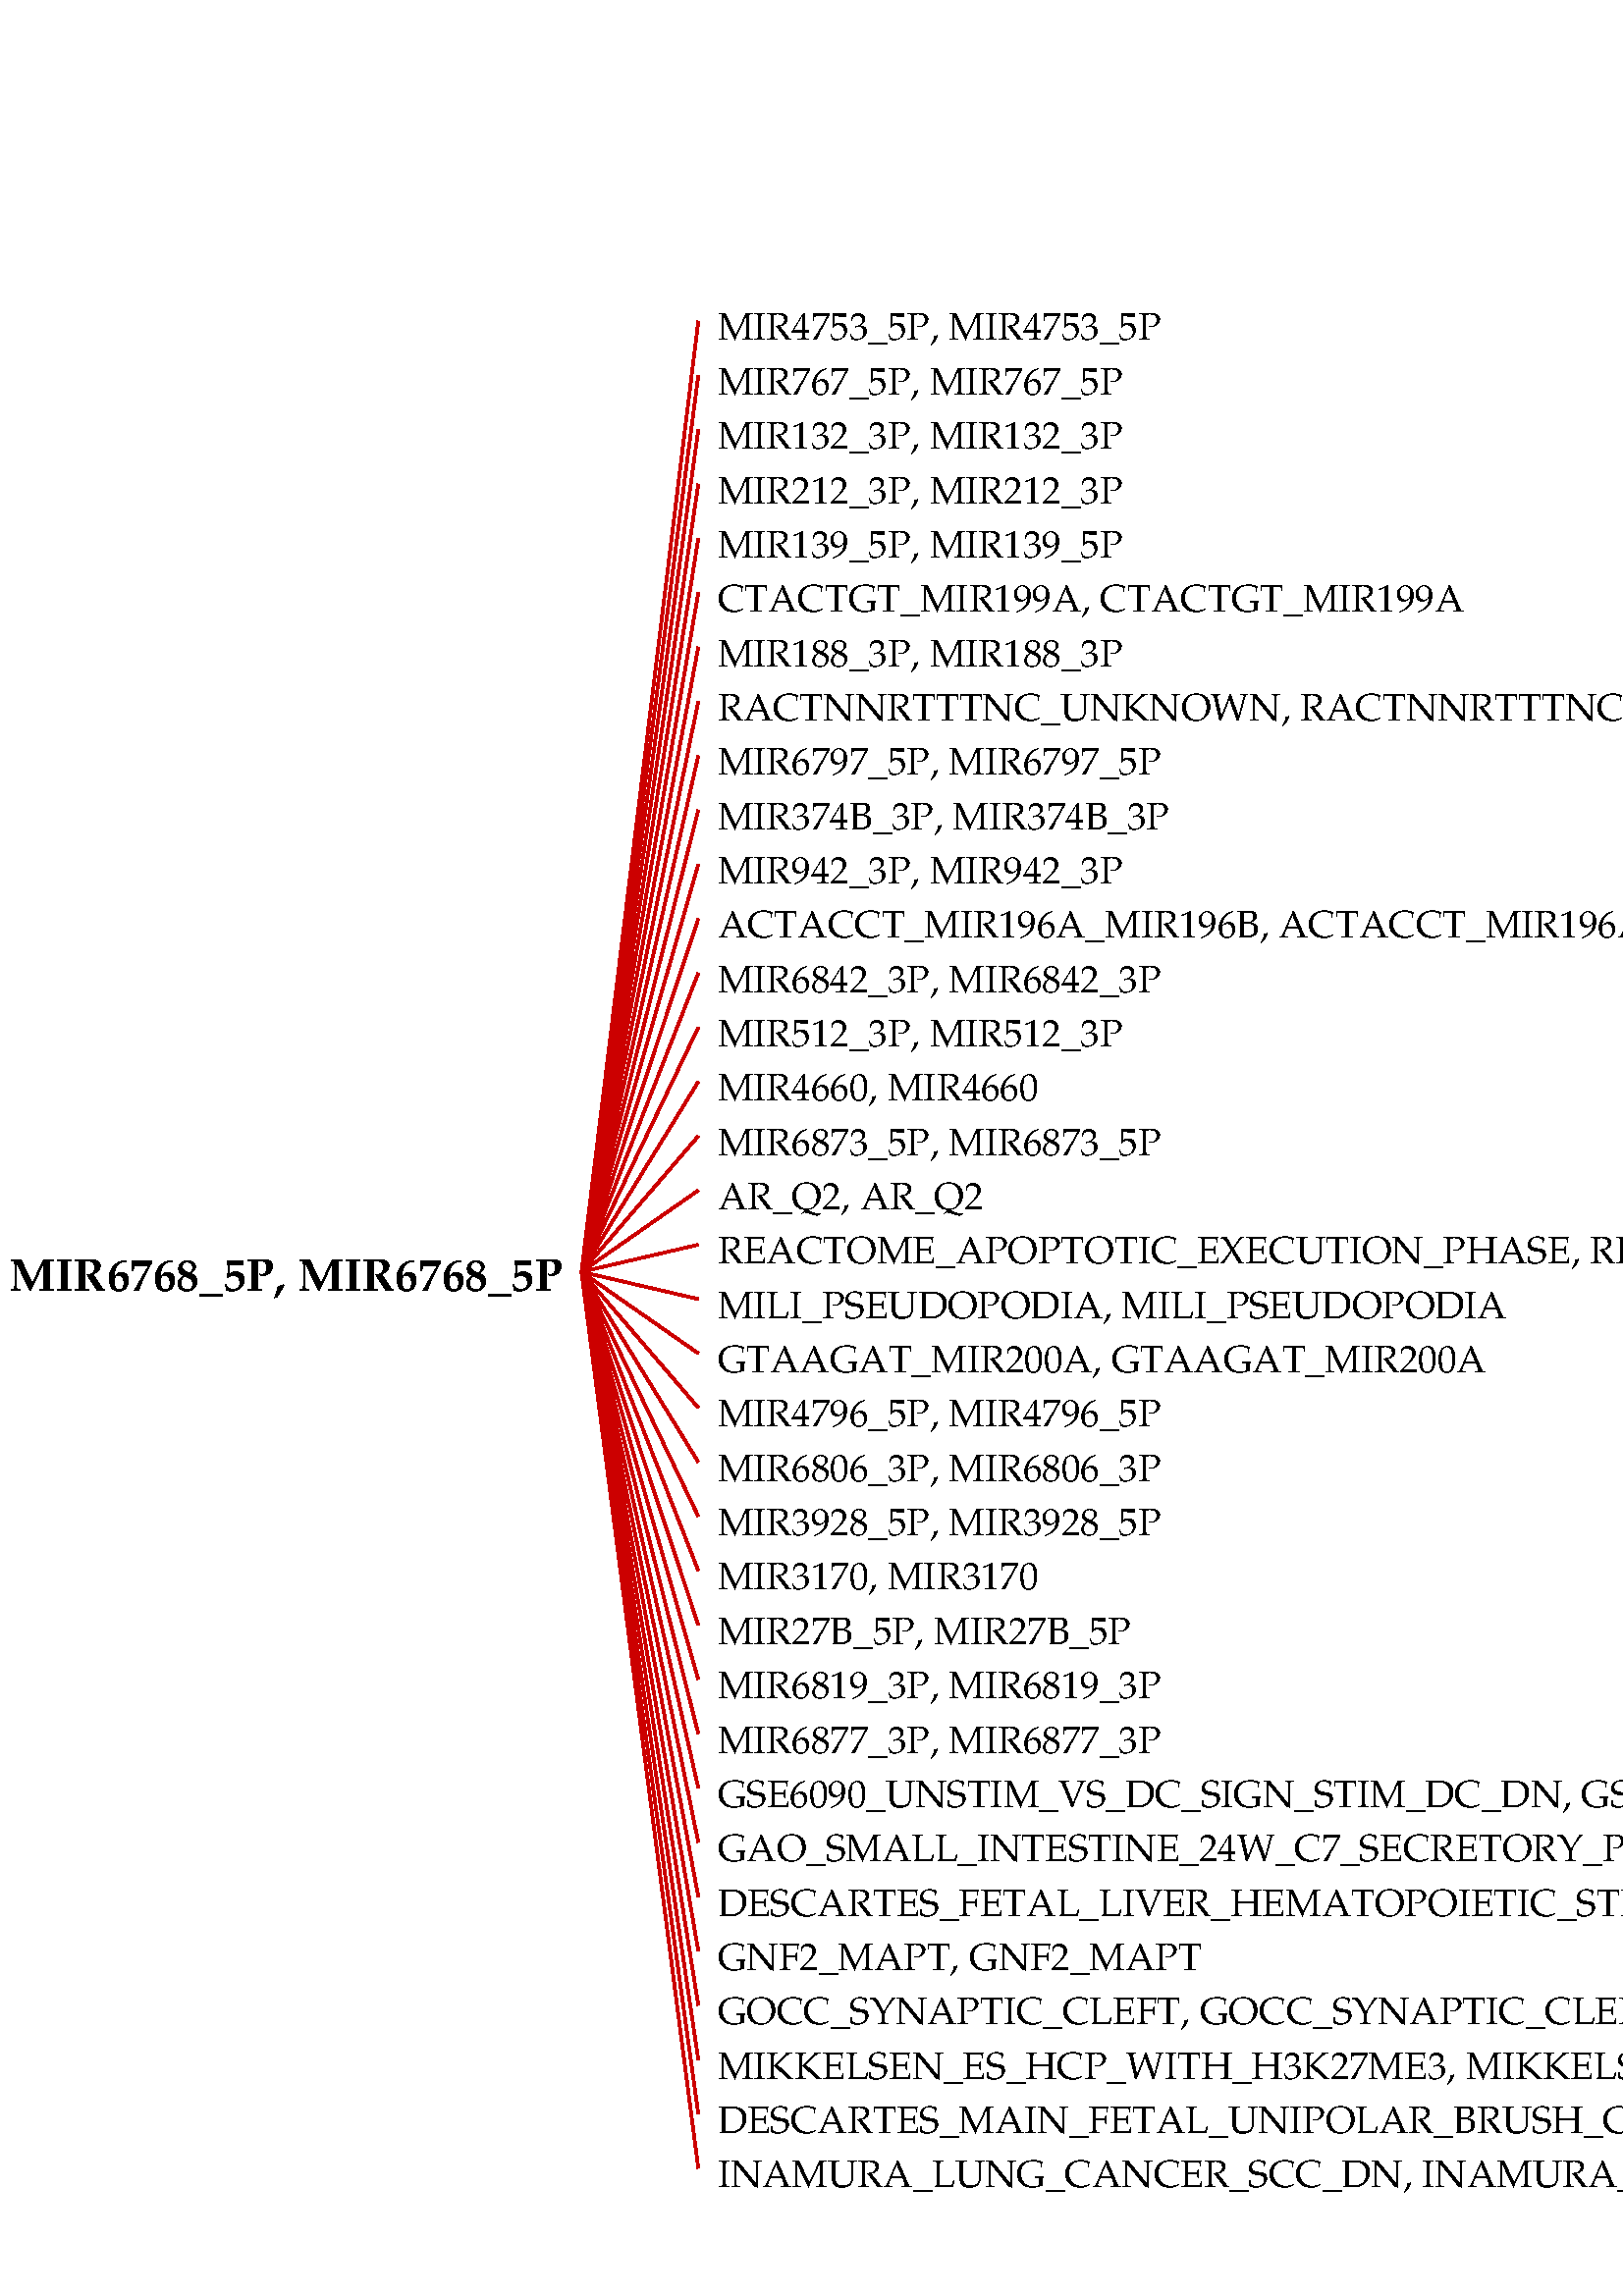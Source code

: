 %!PS-Adobe-3.0 EPSF-1.2
%%LanguageLevel: 1
%%Orientation: Portrait
%%BoundingBox: 0 0 1056 737
%%EndComments
%%BeginProlog
/ll 1 def systemdict /languagelevel known {
/ll languagelevel def } if
%%BeginResource: PostScript::Simple
/ux {72 mul 72.27 div} def
/uy {72 mul 72.27 div} def
/u {72 mul 72.27 div} def
/STARTDIFFENC { mark } bind def
/ENDDIFFENC { 

% /NewEnc BaseEnc STARTDIFFENC number or glyphname ... ENDDIFFENC -
	counttomark 2 add -1 roll 256 array copy
	/TempEncode exch def
	
	% pointer for sequential encodings
	/EncodePointer 0 def
	{
		% Get the bottom object
		counttomark -1 roll
		% Is it a mark?
		dup type dup /marktype eq {
			% End of encoding
			pop pop exit
		} {
			/nametype eq {
			% Insert the name at EncodePointer 

			% and increment the pointer.
			TempEncode EncodePointer 3 -1 roll put
			/EncodePointer EncodePointer 1 add def
			} {
			% Set the EncodePointer to the number
			/EncodePointer exch def
			} ifelse
		} ifelse
	} loop	

	TempEncode def
} bind def

% Define ISO Latin1 encoding if it doesnt exist
/ISOLatin1Encoding where {
%	(ISOLatin1 exists!) =
	pop
} {
	(ISOLatin1 does not exist, creating...) =
	/ISOLatin1Encoding StandardEncoding STARTDIFFENC
		144 /dotlessi /grave /acute /circumflex /tilde 
		/macron /breve /dotaccent /dieresis /.notdef /ring 
		/cedilla /.notdef /hungarumlaut /ogonek /caron /space 
		/exclamdown /cent /sterling /currency /yen /brokenbar 
		/section /dieresis /copyright /ordfeminine 
		/guillemotleft /logicalnot /hyphen /registered 
		/macron /degree /plusminus /twosuperior 
		/threesuperior /acute /mu /paragraph /periodcentered 
		/cedilla /onesuperior /ordmasculine /guillemotright 
		/onequarter /onehalf /threequarters /questiondown 
		/Agrave /Aacute /Acircumflex /Atilde /Adieresis 
		/Aring /AE /Ccedilla /Egrave /Eacute /Ecircumflex 
		/Edieresis /Igrave /Iacute /Icircumflex /Idieresis 
		/Eth /Ntilde /Ograve /Oacute /Ocircumflex /Otilde 
		/Odieresis /multiply /Oslash /Ugrave /Uacute 
		/Ucircumflex /Udieresis /Yacute /Thorn /germandbls 
		/agrave /aacute /acircumflex /atilde /adieresis 
		/aring /ae /ccedilla /egrave /eacute /ecircumflex 
		/edieresis /igrave /iacute /icircumflex /idieresis 
		/eth /ntilde /ograve /oacute /ocircumflex /otilde 
		/odieresis /divide /oslash /ugrave /uacute 
		/ucircumflex /udieresis /yacute /thorn /ydieresis
	ENDDIFFENC
} ifelse

% Name: Re-encode Font
% Description: Creates a new font using the named encoding. 

/REENCODEFONT { % /Newfont NewEncoding /Oldfont
	findfont dup length 4 add dict
	begin
		{ % forall
			1 index /FID ne 
			2 index /UniqueID ne and
			2 index /XUID ne and
			{ def } { pop pop } ifelse
		} forall
		/Encoding exch def
		% defs for DPS
		/BitmapWidths false def
		/ExactSize 0 def
		/InBetweenSize 0 def
		/TransformedChar 0 def
		currentdict
	end
	definefont pop
} bind def

% Reencode the std fonts: 
/Courier-iso ISOLatin1Encoding /Courier REENCODEFONT
/Courier-Bold-iso ISOLatin1Encoding /Courier-Bold REENCODEFONT
/Courier-BoldOblique-iso ISOLatin1Encoding /Courier-BoldOblique REENCODEFONT
/Courier-Oblique-iso ISOLatin1Encoding /Courier-Oblique REENCODEFONT
/Helvetica-iso ISOLatin1Encoding /Helvetica REENCODEFONT
/Helvetica-Bold-iso ISOLatin1Encoding /Helvetica-Bold REENCODEFONT
/Helvetica-BoldOblique-iso ISOLatin1Encoding /Helvetica-BoldOblique REENCODEFONT
/Helvetica-Oblique-iso ISOLatin1Encoding /Helvetica-Oblique REENCODEFONT
/Times-Roman-iso ISOLatin1Encoding /Times-Roman REENCODEFONT
/Times-Bold-iso ISOLatin1Encoding /Times-Bold REENCODEFONT
/Times-BoldItalic-iso ISOLatin1Encoding /Times-BoldItalic REENCODEFONT
/Times-Italic-iso ISOLatin1Encoding /Times-Italic REENCODEFONT
/Symbol-iso ISOLatin1Encoding /Symbol REENCODEFONT
%%EndResource
%%EndProlog
1 u setlinewidth
0 0 0 setrgbcolor
/Garamond-bold findfont 17 scalefont setfont
newpath
207 ux 370 uy moveto
(MIR6768_5P, MIR6768_5P)   dup stringwidth pop neg 0 rmoveto show 
/Garamond findfont 14 scalefont setfont
0.8 0 0 setrgbcolor
newpath
214 ux 377 uy moveto
257 ux 727 uy lineto stroke
0 0 0 setrgbcolor
newpath
264 ux 720 uy moveto
(MIR4753_5P, MIR4753_5P)   show stroke 
0.8 0 0 setrgbcolor
newpath
214 ux 377 uy moveto
257 ux 707 uy lineto stroke
0 0 0 setrgbcolor
newpath
264 ux 700 uy moveto
(MIR767_5P, MIR767_5P)   show stroke 
0.8 0 0 setrgbcolor
newpath
214 ux 377 uy moveto
257 ux 687 uy lineto stroke
0 0 0 setrgbcolor
newpath
264 ux 680 uy moveto
(MIR132_3P, MIR132_3P)   show stroke 
0.8 0 0 setrgbcolor
newpath
214 ux 377 uy moveto
257 ux 667 uy lineto stroke
0 0 0 setrgbcolor
newpath
264 ux 660 uy moveto
(MIR212_3P, MIR212_3P)   show stroke 
0.8 0 0 setrgbcolor
newpath
214 ux 377 uy moveto
257 ux 647 uy lineto stroke
0 0 0 setrgbcolor
newpath
264 ux 640 uy moveto
(MIR139_5P, MIR139_5P)   show stroke 
0.8 0 0 setrgbcolor
newpath
214 ux 377 uy moveto
257 ux 627 uy lineto stroke
0 0 0 setrgbcolor
newpath
264 ux 620 uy moveto
(CTACTGT_MIR199A, CTACTGT_MIR199A)   show stroke 
0.8 0 0 setrgbcolor
newpath
214 ux 377 uy moveto
257 ux 607 uy lineto stroke
0 0 0 setrgbcolor
newpath
264 ux 600 uy moveto
(MIR188_3P, MIR188_3P)   show stroke 
0.8 0 0 setrgbcolor
newpath
214 ux 377 uy moveto
257 ux 587 uy lineto stroke
0 0 0 setrgbcolor
newpath
264 ux 580 uy moveto
(RACTNNRTTTNC_UNKNOWN, RACTNNRTTTNC_UNKNOWN)   show stroke 
0.8 0 0 setrgbcolor
newpath
214 ux 377 uy moveto
257 ux 567 uy lineto stroke
0 0 0 setrgbcolor
newpath
264 ux 560 uy moveto
(MIR6797_5P, MIR6797_5P)   show stroke 
0.8 0 0 setrgbcolor
newpath
214 ux 377 uy moveto
257 ux 547 uy lineto stroke
0 0 0 setrgbcolor
newpath
264 ux 540 uy moveto
(MIR374B_3P, MIR374B_3P)   show stroke 
0.8 0 0 setrgbcolor
newpath
214 ux 377 uy moveto
257 ux 527 uy lineto stroke
0 0 0 setrgbcolor
newpath
264 ux 520 uy moveto
(MIR942_3P, MIR942_3P)   show stroke 
0.8 0 0 setrgbcolor
newpath
214 ux 377 uy moveto
257 ux 507 uy lineto stroke
0 0 0 setrgbcolor
newpath
264 ux 500 uy moveto
(ACTACCT_MIR196A_MIR196B, ACTACCT_MIR196A_MIR196B)   show stroke 
0.8 0 0 setrgbcolor
newpath
214 ux 377 uy moveto
257 ux 487 uy lineto stroke
0 0 0 setrgbcolor
newpath
264 ux 480 uy moveto
(MIR6842_3P, MIR6842_3P)   show stroke 
0.8 0 0 setrgbcolor
newpath
214 ux 377 uy moveto
257 ux 467 uy lineto stroke
0 0 0 setrgbcolor
newpath
264 ux 460 uy moveto
(MIR512_3P, MIR512_3P)   show stroke 
0.8 0 0 setrgbcolor
newpath
214 ux 377 uy moveto
257 ux 447 uy lineto stroke
0 0 0 setrgbcolor
newpath
264 ux 440 uy moveto
(MIR4660, MIR4660)   show stroke 
0.8 0 0 setrgbcolor
newpath
214 ux 377 uy moveto
257 ux 427 uy lineto stroke
0 0 0 setrgbcolor
newpath
264 ux 420 uy moveto
(MIR6873_5P, MIR6873_5P)   show stroke 
0.8 0 0 setrgbcolor
newpath
214 ux 377 uy moveto
257 ux 407 uy lineto stroke
0 0 0 setrgbcolor
newpath
264 ux 400 uy moveto
(AR_Q2, AR_Q2)   show stroke 
0.8 0 0 setrgbcolor
newpath
214 ux 377 uy moveto
257 ux 387 uy lineto stroke
0 0 0 setrgbcolor
newpath
264 ux 380 uy moveto
(REACTOME_APOPTOTIC_EXECUTION_PHASE, REACTOME_APOPTOTIC_EXECUTION_PHASE)   show stroke 
0.8 0 0 setrgbcolor
newpath
214 ux 377 uy moveto
257 ux 367 uy lineto stroke
0 0 0 setrgbcolor
newpath
264 ux 360 uy moveto
(MILI_PSEUDOPODIA, MILI_PSEUDOPODIA)   show stroke 
0.8 0 0 setrgbcolor
newpath
214 ux 377 uy moveto
257 ux 347 uy lineto stroke
0 0 0 setrgbcolor
newpath
264 ux 340 uy moveto
(GTAAGAT_MIR200A, GTAAGAT_MIR200A)   show stroke 
0.8 0 0 setrgbcolor
newpath
214 ux 377 uy moveto
257 ux 327 uy lineto stroke
0 0 0 setrgbcolor
newpath
264 ux 320 uy moveto
(MIR4796_5P, MIR4796_5P)   show stroke 
0.8 0 0 setrgbcolor
newpath
214 ux 377 uy moveto
257 ux 307 uy lineto stroke
0 0 0 setrgbcolor
newpath
264 ux 300 uy moveto
(MIR6806_3P, MIR6806_3P)   show stroke 
0.8 0 0 setrgbcolor
newpath
214 ux 377 uy moveto
257 ux 287 uy lineto stroke
0 0 0 setrgbcolor
newpath
264 ux 280 uy moveto
(MIR3928_5P, MIR3928_5P)   show stroke 
0.8 0 0 setrgbcolor
newpath
214 ux 377 uy moveto
257 ux 267 uy lineto stroke
0 0 0 setrgbcolor
newpath
264 ux 260 uy moveto
(MIR3170, MIR3170)   show stroke 
0.8 0 0 setrgbcolor
newpath
214 ux 377 uy moveto
257 ux 247 uy lineto stroke
0 0 0 setrgbcolor
newpath
264 ux 240 uy moveto
(MIR27B_5P, MIR27B_5P)   show stroke 
0.8 0 0 setrgbcolor
newpath
214 ux 377 uy moveto
257 ux 227 uy lineto stroke
0 0 0 setrgbcolor
newpath
264 ux 220 uy moveto
(MIR6819_3P, MIR6819_3P)   show stroke 
0.8 0 0 setrgbcolor
newpath
214 ux 377 uy moveto
257 ux 207 uy lineto stroke
0 0 0 setrgbcolor
newpath
264 ux 200 uy moveto
(MIR6877_3P, MIR6877_3P)   show stroke 
0.8 0 0 setrgbcolor
newpath
214 ux 377 uy moveto
257 ux 187 uy lineto stroke
0 0 0 setrgbcolor
newpath
264 ux 180 uy moveto
(GSE6090_UNSTIM_VS_DC_SIGN_STIM_DC_DN, GSE6090_UNSTIM_VS_DC_SIGN_STIM_DC_DN)   show stroke 
0.8 0 0 setrgbcolor
newpath
214 ux 377 uy moveto
257 ux 167 uy lineto stroke
0 0 0 setrgbcolor
newpath
264 ux 160 uy moveto
(GAO_SMALL_INTESTINE_24W_C7_SECRETORY_PROGENITOR, GAO_SMALL_INTESTINE_24W_C7_SECRETORY_PROGENITOR)   show stroke 
0.8 0 0 setrgbcolor
newpath
214 ux 377 uy moveto
257 ux 147 uy lineto stroke
0 0 0 setrgbcolor
newpath
264 ux 140 uy moveto
(DESCARTES_FETAL_LIVER_HEMATOPOIETIC_STEM_CELLS, DESCARTES_FETAL_LIVER_HEMATOPOIETIC_STEM_CELLS)   show stroke 
0.8 0 0 setrgbcolor
newpath
214 ux 377 uy moveto
257 ux 127 uy lineto stroke
0 0 0 setrgbcolor
newpath
264 ux 120 uy moveto
(GNF2_MAPT, GNF2_MAPT)   show stroke 
0.8 0 0 setrgbcolor
newpath
214 ux 377 uy moveto
257 ux 107 uy lineto stroke
0 0 0 setrgbcolor
newpath
264 ux 100 uy moveto
(GOCC_SYNAPTIC_CLEFT, GOCC_SYNAPTIC_CLEFT)   show stroke 
0.8 0 0 setrgbcolor
newpath
214 ux 377 uy moveto
257 ux 87 uy lineto stroke
0 0 0 setrgbcolor
newpath
264 ux 80 uy moveto
(MIKKELSEN_ES_HCP_WITH_H3K27ME3, MIKKELSEN_ES_HCP_WITH_H3K27ME3)   show stroke 
0.8 0 0 setrgbcolor
newpath
214 ux 377 uy moveto
257 ux 67 uy lineto stroke
0 0 0 setrgbcolor
newpath
264 ux 60 uy moveto
(DESCARTES_MAIN_FETAL_UNIPOLAR_BRUSH_CELLS, DESCARTES_MAIN_FETAL_UNIPOLAR_BRUSH_CELLS)   show stroke 
0.8 0 0 setrgbcolor
newpath
214 ux 377 uy moveto
257 ux 47 uy lineto stroke
0 0 0 setrgbcolor
newpath
264 ux 40 uy moveto
(INAMURA_LUNG_CANCER_SCC_DN, INAMURA_LUNG_CANCER_SCC_DN)   show stroke 
%%EOF
